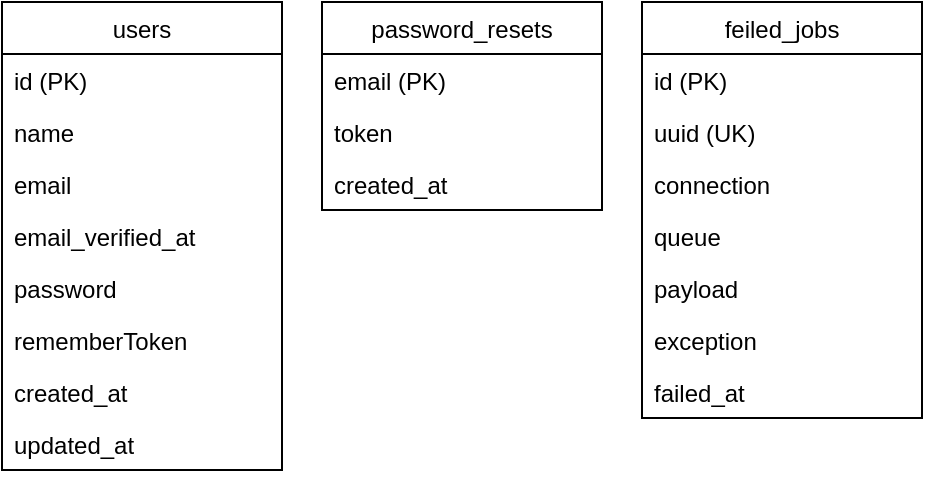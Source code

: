 <mxfile version="14.1.8" type="device"><diagram id="czs-pN7MLtNA-kAu5YFP" name="Page-1"><mxGraphModel dx="868" dy="482" grid="1" gridSize="10" guides="1" tooltips="1" connect="1" arrows="1" fold="1" page="1" pageScale="1" pageWidth="827" pageHeight="1169" math="0" shadow="0"><root><mxCell id="0"/><mxCell id="1" parent="0"/><mxCell id="YSd6ktAbC9s_it5UFINa-1" value="users" style="swimlane;fontStyle=0;childLayout=stackLayout;horizontal=1;startSize=26;fillColor=none;horizontalStack=0;resizeParent=1;resizeParentMax=0;resizeLast=0;collapsible=1;marginBottom=0;" vertex="1" parent="1"><mxGeometry x="80" y="40" width="140" height="234" as="geometry"><mxRectangle x="80" y="40" width="60" height="26" as="alternateBounds"/></mxGeometry></mxCell><mxCell id="YSd6ktAbC9s_it5UFINa-2" value="id (PK)" style="text;strokeColor=none;fillColor=none;align=left;verticalAlign=top;spacingLeft=4;spacingRight=4;overflow=hidden;rotatable=0;points=[[0,0.5],[1,0.5]];portConstraint=eastwest;" vertex="1" parent="YSd6ktAbC9s_it5UFINa-1"><mxGeometry y="26" width="140" height="26" as="geometry"/></mxCell><mxCell id="YSd6ktAbC9s_it5UFINa-3" value="name" style="text;strokeColor=none;fillColor=none;align=left;verticalAlign=top;spacingLeft=4;spacingRight=4;overflow=hidden;rotatable=0;points=[[0,0.5],[1,0.5]];portConstraint=eastwest;" vertex="1" parent="YSd6ktAbC9s_it5UFINa-1"><mxGeometry y="52" width="140" height="26" as="geometry"/></mxCell><mxCell id="YSd6ktAbC9s_it5UFINa-4" value="email" style="text;strokeColor=none;fillColor=none;align=left;verticalAlign=top;spacingLeft=4;spacingRight=4;overflow=hidden;rotatable=0;points=[[0,0.5],[1,0.5]];portConstraint=eastwest;" vertex="1" parent="YSd6ktAbC9s_it5UFINa-1"><mxGeometry y="78" width="140" height="26" as="geometry"/></mxCell><mxCell id="YSd6ktAbC9s_it5UFINa-17" value="email_verified_at" style="text;strokeColor=none;fillColor=none;align=left;verticalAlign=top;spacingLeft=4;spacingRight=4;overflow=hidden;rotatable=0;points=[[0,0.5],[1,0.5]];portConstraint=eastwest;" vertex="1" parent="YSd6ktAbC9s_it5UFINa-1"><mxGeometry y="104" width="140" height="26" as="geometry"/></mxCell><mxCell id="YSd6ktAbC9s_it5UFINa-18" value="password" style="text;strokeColor=none;fillColor=none;align=left;verticalAlign=top;spacingLeft=4;spacingRight=4;overflow=hidden;rotatable=0;points=[[0,0.5],[1,0.5]];portConstraint=eastwest;" vertex="1" parent="YSd6ktAbC9s_it5UFINa-1"><mxGeometry y="130" width="140" height="26" as="geometry"/></mxCell><mxCell id="YSd6ktAbC9s_it5UFINa-19" value="rememberToken" style="text;strokeColor=none;fillColor=none;align=left;verticalAlign=top;spacingLeft=4;spacingRight=4;overflow=hidden;rotatable=0;points=[[0,0.5],[1,0.5]];portConstraint=eastwest;" vertex="1" parent="YSd6ktAbC9s_it5UFINa-1"><mxGeometry y="156" width="140" height="26" as="geometry"/></mxCell><mxCell id="YSd6ktAbC9s_it5UFINa-20" value="created_at" style="text;strokeColor=none;fillColor=none;align=left;verticalAlign=top;spacingLeft=4;spacingRight=4;overflow=hidden;rotatable=0;points=[[0,0.5],[1,0.5]];portConstraint=eastwest;" vertex="1" parent="YSd6ktAbC9s_it5UFINa-1"><mxGeometry y="182" width="140" height="26" as="geometry"/></mxCell><mxCell id="YSd6ktAbC9s_it5UFINa-21" value="updated_at" style="text;strokeColor=none;fillColor=none;align=left;verticalAlign=top;spacingLeft=4;spacingRight=4;overflow=hidden;rotatable=0;points=[[0,0.5],[1,0.5]];portConstraint=eastwest;" vertex="1" parent="YSd6ktAbC9s_it5UFINa-1"><mxGeometry y="208" width="140" height="26" as="geometry"/></mxCell><mxCell id="YSd6ktAbC9s_it5UFINa-5" value="password_resets" style="swimlane;fontStyle=0;childLayout=stackLayout;horizontal=1;startSize=26;fillColor=none;horizontalStack=0;resizeParent=1;resizeParentMax=0;resizeLast=0;collapsible=1;marginBottom=0;" vertex="1" parent="1"><mxGeometry x="240" y="40" width="140" height="104" as="geometry"/></mxCell><mxCell id="YSd6ktAbC9s_it5UFINa-6" value="email (PK)" style="text;strokeColor=none;fillColor=none;align=left;verticalAlign=top;spacingLeft=4;spacingRight=4;overflow=hidden;rotatable=0;points=[[0,0.5],[1,0.5]];portConstraint=eastwest;" vertex="1" parent="YSd6ktAbC9s_it5UFINa-5"><mxGeometry y="26" width="140" height="26" as="geometry"/></mxCell><mxCell id="YSd6ktAbC9s_it5UFINa-7" value="token" style="text;align=left;verticalAlign=top;spacingLeft=4;spacingRight=4;overflow=hidden;rotatable=0;points=[[0,0.5],[1,0.5]];portConstraint=eastwest;" vertex="1" parent="YSd6ktAbC9s_it5UFINa-5"><mxGeometry y="52" width="140" height="26" as="geometry"/></mxCell><mxCell id="YSd6ktAbC9s_it5UFINa-8" value="created_at" style="text;strokeColor=none;fillColor=none;align=left;verticalAlign=top;spacingLeft=4;spacingRight=4;overflow=hidden;rotatable=0;points=[[0,0.5],[1,0.5]];portConstraint=eastwest;" vertex="1" parent="YSd6ktAbC9s_it5UFINa-5"><mxGeometry y="78" width="140" height="26" as="geometry"/></mxCell><mxCell id="YSd6ktAbC9s_it5UFINa-9" value="feiled_jobs" style="swimlane;fontStyle=0;childLayout=stackLayout;horizontal=1;startSize=26;fillColor=none;horizontalStack=0;resizeParent=1;resizeParentMax=0;resizeLast=0;collapsible=1;marginBottom=0;" vertex="1" parent="1"><mxGeometry x="400" y="40" width="140" height="208" as="geometry"/></mxCell><mxCell id="YSd6ktAbC9s_it5UFINa-10" value="id (PK)" style="text;strokeColor=none;fillColor=none;align=left;verticalAlign=top;spacingLeft=4;spacingRight=4;overflow=hidden;rotatable=0;points=[[0,0.5],[1,0.5]];portConstraint=eastwest;" vertex="1" parent="YSd6ktAbC9s_it5UFINa-9"><mxGeometry y="26" width="140" height="26" as="geometry"/></mxCell><mxCell id="YSd6ktAbC9s_it5UFINa-11" value="uuid (UK)" style="text;strokeColor=none;fillColor=none;align=left;verticalAlign=top;spacingLeft=4;spacingRight=4;overflow=hidden;rotatable=0;points=[[0,0.5],[1,0.5]];portConstraint=eastwest;" vertex="1" parent="YSd6ktAbC9s_it5UFINa-9"><mxGeometry y="52" width="140" height="26" as="geometry"/></mxCell><mxCell id="YSd6ktAbC9s_it5UFINa-12" value="connection" style="text;strokeColor=none;fillColor=none;align=left;verticalAlign=top;spacingLeft=4;spacingRight=4;overflow=hidden;rotatable=0;points=[[0,0.5],[1,0.5]];portConstraint=eastwest;" vertex="1" parent="YSd6ktAbC9s_it5UFINa-9"><mxGeometry y="78" width="140" height="26" as="geometry"/></mxCell><mxCell id="YSd6ktAbC9s_it5UFINa-13" value="queue" style="text;strokeColor=none;fillColor=none;align=left;verticalAlign=top;spacingLeft=4;spacingRight=4;overflow=hidden;rotatable=0;points=[[0,0.5],[1,0.5]];portConstraint=eastwest;" vertex="1" parent="YSd6ktAbC9s_it5UFINa-9"><mxGeometry y="104" width="140" height="26" as="geometry"/></mxCell><mxCell id="YSd6ktAbC9s_it5UFINa-14" value="payload" style="text;strokeColor=none;fillColor=none;align=left;verticalAlign=top;spacingLeft=4;spacingRight=4;overflow=hidden;rotatable=0;points=[[0,0.5],[1,0.5]];portConstraint=eastwest;" vertex="1" parent="YSd6ktAbC9s_it5UFINa-9"><mxGeometry y="130" width="140" height="26" as="geometry"/></mxCell><mxCell id="YSd6ktAbC9s_it5UFINa-15" value="exception" style="text;strokeColor=none;fillColor=none;align=left;verticalAlign=top;spacingLeft=4;spacingRight=4;overflow=hidden;rotatable=0;points=[[0,0.5],[1,0.5]];portConstraint=eastwest;" vertex="1" parent="YSd6ktAbC9s_it5UFINa-9"><mxGeometry y="156" width="140" height="26" as="geometry"/></mxCell><mxCell id="YSd6ktAbC9s_it5UFINa-16" value="failed_at" style="text;strokeColor=none;fillColor=none;align=left;verticalAlign=top;spacingLeft=4;spacingRight=4;overflow=hidden;rotatable=0;points=[[0,0.5],[1,0.5]];portConstraint=eastwest;" vertex="1" parent="YSd6ktAbC9s_it5UFINa-9"><mxGeometry y="182" width="140" height="26" as="geometry"/></mxCell></root></mxGraphModel></diagram></mxfile>